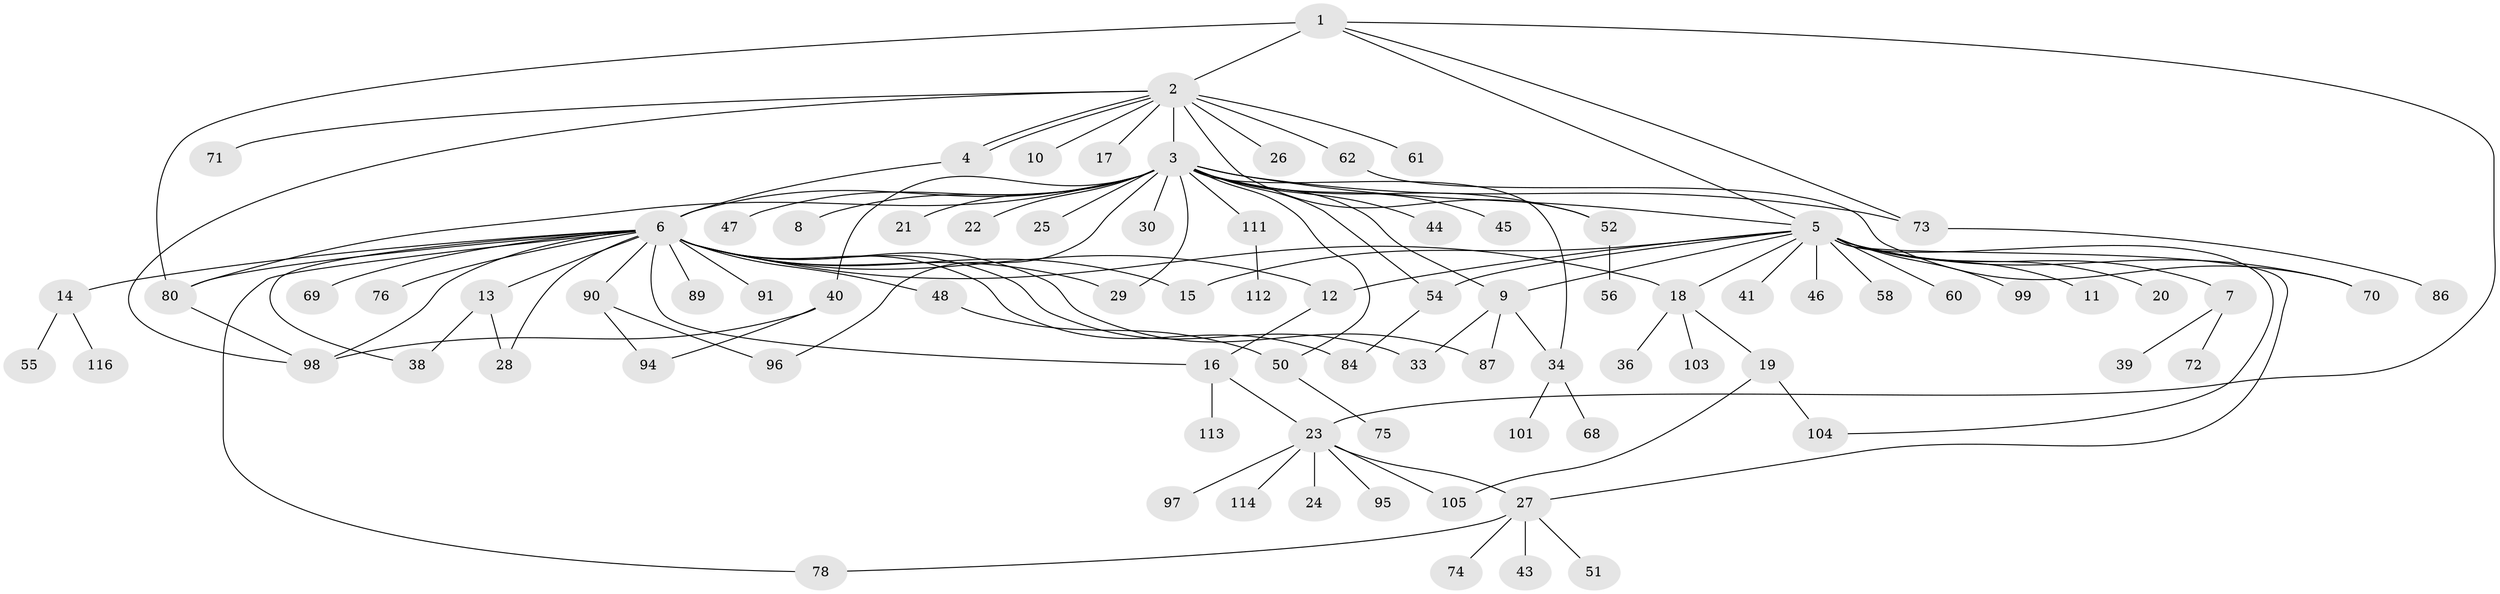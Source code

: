 // Generated by graph-tools (version 1.1) at 2025/51/02/27/25 19:51:55]
// undirected, 85 vertices, 116 edges
graph export_dot {
graph [start="1"]
  node [color=gray90,style=filled];
  1 [super="+59"];
  2 [super="+115"];
  3 [super="+82"];
  4;
  5 [super="+31"];
  6 [super="+88"];
  7 [super="+77"];
  8;
  9 [super="+83"];
  10;
  11 [super="+32"];
  12 [super="+100"];
  13 [super="+92"];
  14 [super="+64"];
  15 [super="+66"];
  16 [super="+35"];
  17;
  18 [super="+108"];
  19 [super="+65"];
  20;
  21;
  22;
  23 [super="+81"];
  24;
  25 [super="+53"];
  26;
  27 [super="+37"];
  28;
  29 [super="+63"];
  30 [super="+67"];
  33;
  34 [super="+49"];
  36;
  38;
  39;
  40 [super="+42"];
  41;
  43;
  44;
  45;
  46 [super="+109"];
  47;
  48;
  50 [super="+57"];
  51 [super="+106"];
  52;
  54 [super="+102"];
  55;
  56;
  58;
  60;
  61;
  62;
  68;
  69;
  70 [super="+85"];
  71;
  72;
  73 [super="+79"];
  74;
  75;
  76;
  78;
  80;
  84;
  86;
  87 [super="+93"];
  89;
  90 [super="+107"];
  91;
  94;
  95;
  96;
  97;
  98 [super="+110"];
  99;
  101;
  103;
  104;
  105 [super="+117"];
  111;
  112;
  113;
  114;
  116;
  1 -- 2 [weight=2];
  1 -- 80;
  1 -- 73;
  1 -- 5;
  1 -- 23;
  2 -- 3;
  2 -- 4;
  2 -- 4;
  2 -- 10;
  2 -- 17;
  2 -- 26;
  2 -- 52;
  2 -- 61;
  2 -- 62;
  2 -- 71;
  2 -- 98;
  3 -- 5;
  3 -- 6;
  3 -- 8;
  3 -- 9;
  3 -- 21;
  3 -- 22;
  3 -- 25 [weight=2];
  3 -- 29;
  3 -- 30 [weight=2];
  3 -- 34;
  3 -- 40;
  3 -- 44;
  3 -- 45;
  3 -- 47;
  3 -- 52;
  3 -- 54;
  3 -- 73;
  3 -- 80;
  3 -- 96;
  3 -- 111;
  3 -- 50;
  4 -- 6;
  5 -- 7;
  5 -- 11;
  5 -- 12;
  5 -- 18;
  5 -- 20;
  5 -- 27;
  5 -- 41;
  5 -- 46;
  5 -- 54;
  5 -- 58;
  5 -- 60;
  5 -- 70;
  5 -- 99;
  5 -- 104;
  5 -- 9;
  5 -- 15;
  6 -- 12;
  6 -- 13;
  6 -- 14;
  6 -- 15;
  6 -- 16;
  6 -- 18 [weight=2];
  6 -- 28;
  6 -- 33;
  6 -- 38;
  6 -- 48;
  6 -- 69;
  6 -- 76;
  6 -- 78;
  6 -- 80;
  6 -- 84;
  6 -- 87;
  6 -- 90;
  6 -- 91;
  6 -- 89;
  6 -- 29;
  6 -- 98;
  7 -- 39;
  7 -- 72;
  9 -- 87;
  9 -- 33;
  9 -- 34;
  12 -- 16;
  13 -- 28;
  13 -- 38;
  14 -- 55;
  14 -- 116;
  16 -- 23;
  16 -- 113;
  18 -- 19;
  18 -- 36;
  18 -- 103;
  19 -- 104;
  19 -- 105;
  23 -- 24;
  23 -- 27;
  23 -- 95;
  23 -- 114;
  23 -- 97;
  23 -- 105;
  27 -- 43;
  27 -- 74;
  27 -- 51;
  27 -- 78;
  34 -- 68;
  34 -- 101;
  40 -- 94;
  40 -- 98;
  48 -- 50;
  50 -- 75;
  52 -- 56;
  54 -- 84;
  62 -- 70;
  73 -- 86;
  80 -- 98;
  90 -- 94;
  90 -- 96;
  111 -- 112;
}
